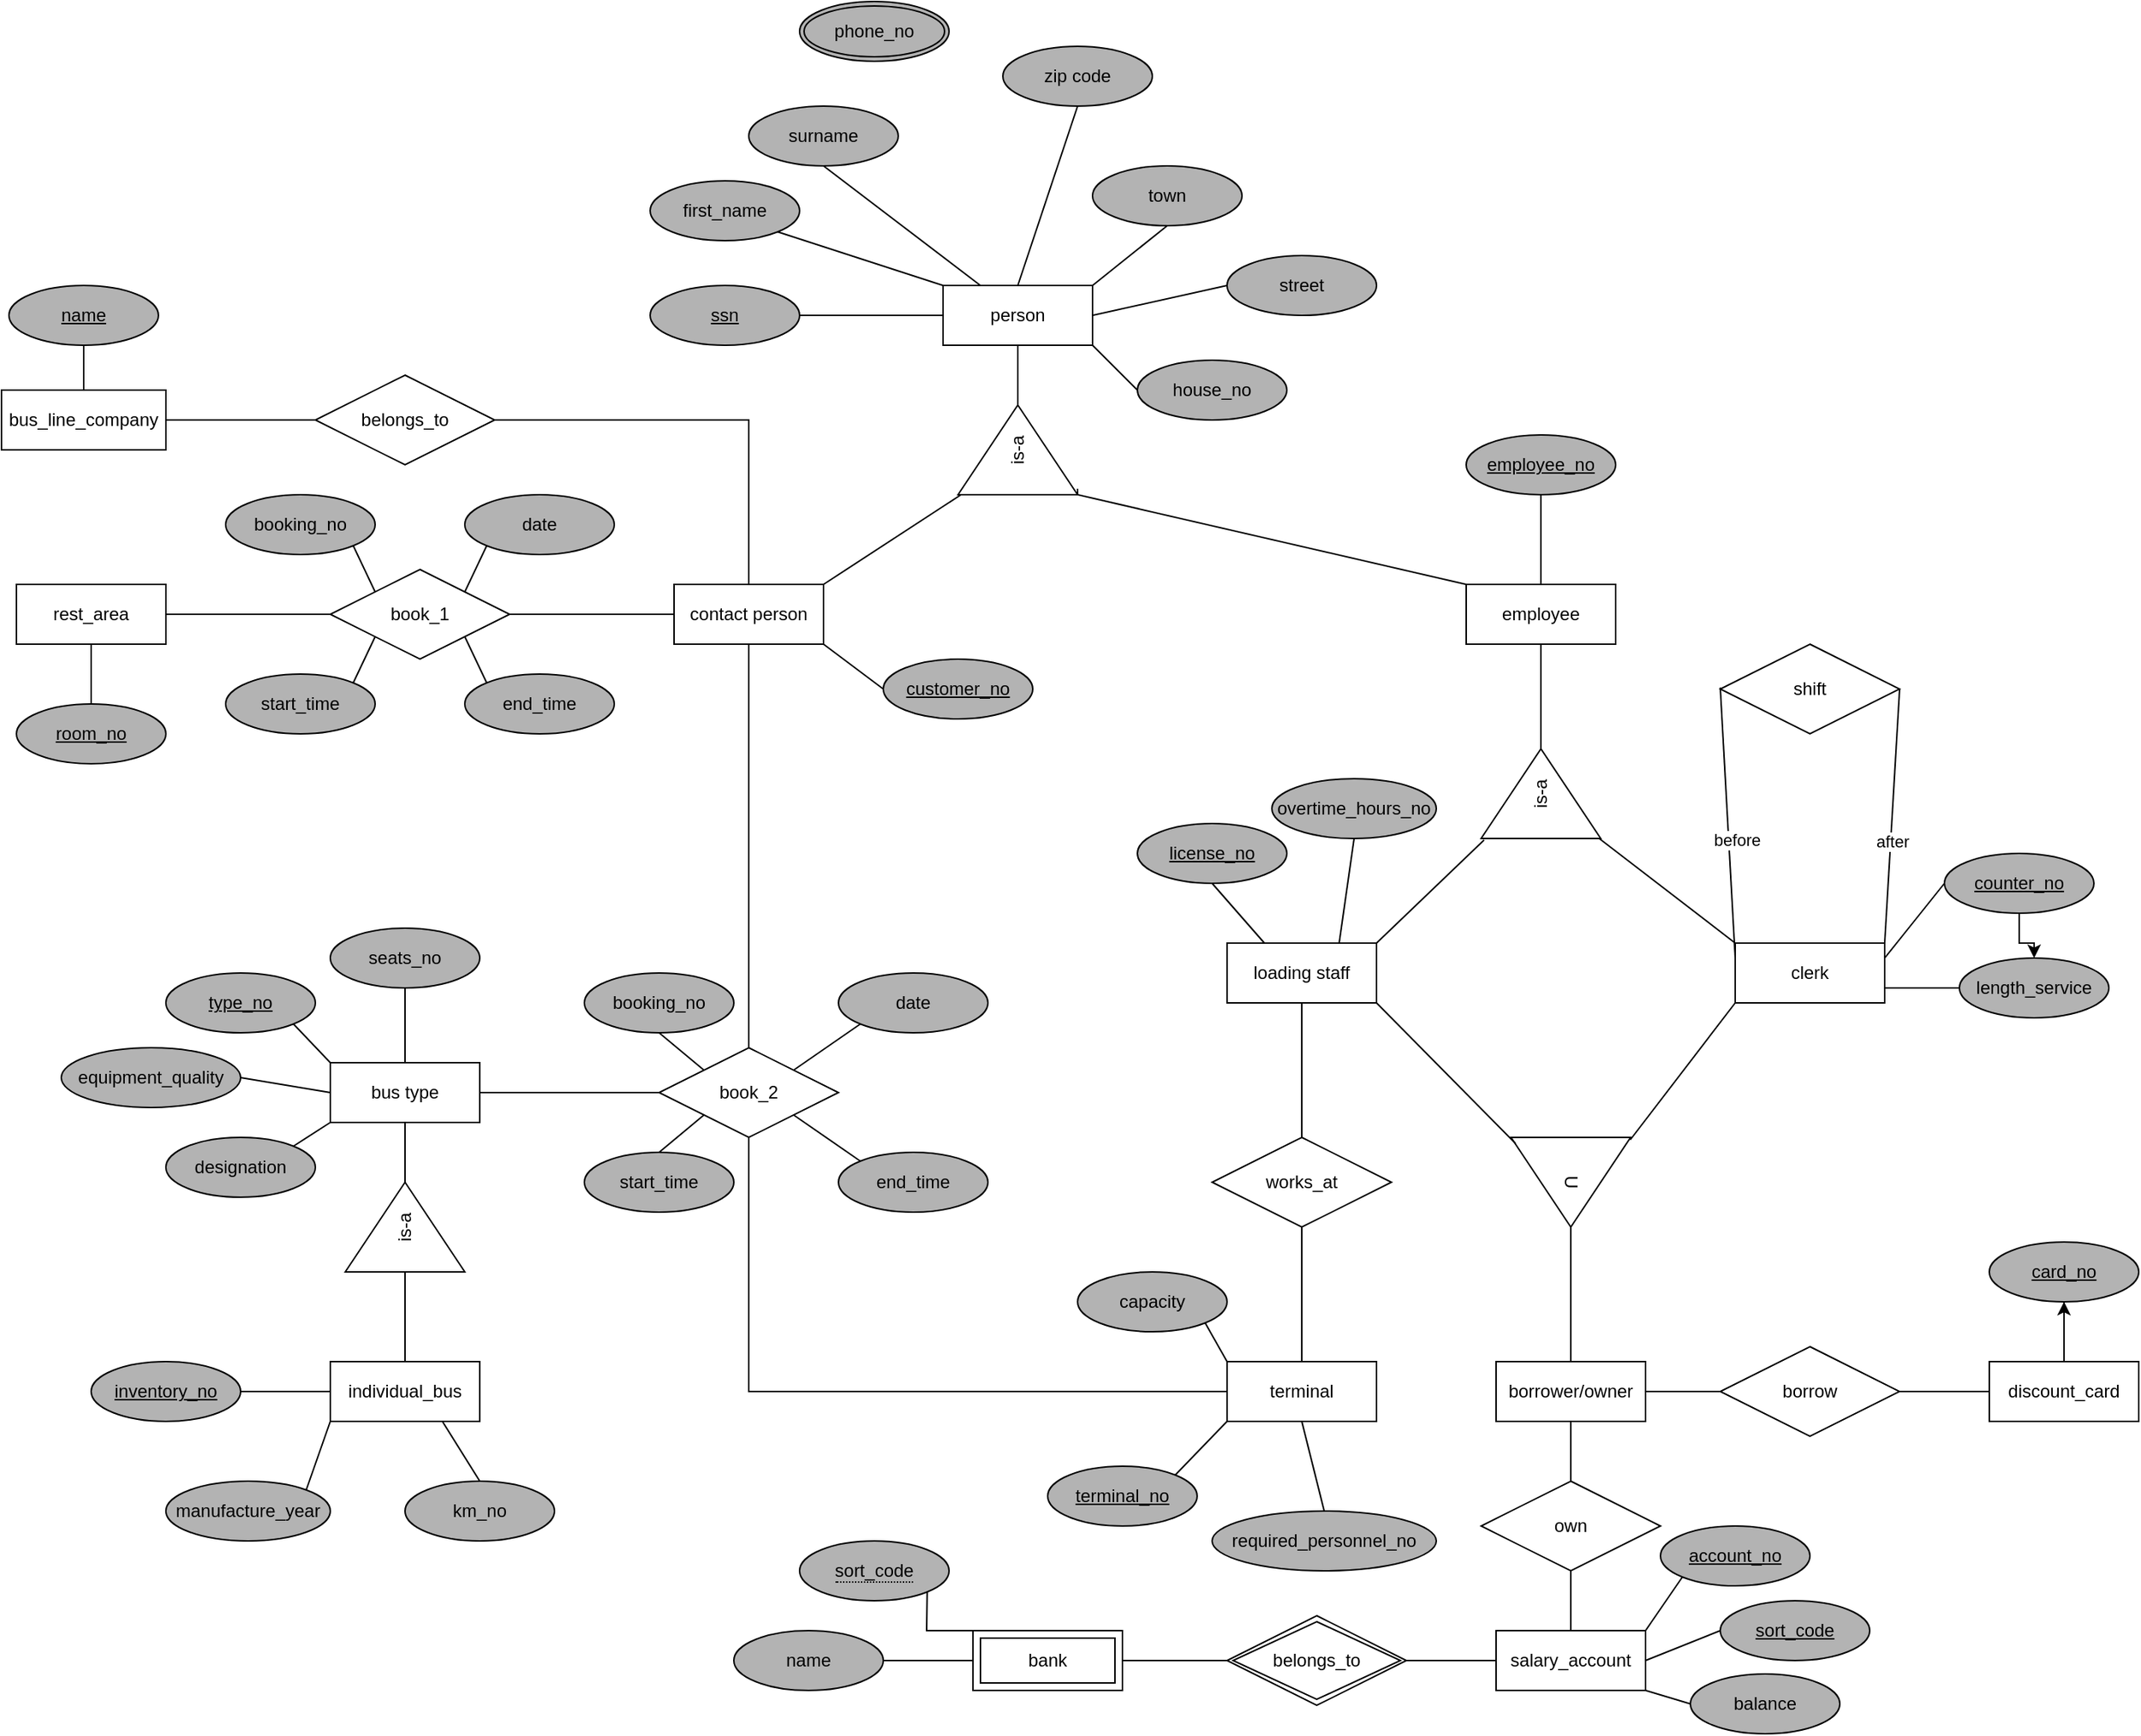 <mxfile version="24.4.0" type="github">
  <diagram name="Seite-1" id="DuqfsaLASHTj-wQLDR7s">
    <mxGraphModel dx="3051" dy="962" grid="1" gridSize="10" guides="1" tooltips="1" connect="1" arrows="1" fold="1" page="1" pageScale="1" pageWidth="827" pageHeight="1169" math="0" shadow="0">
      <root>
        <mxCell id="0" />
        <mxCell id="1" parent="0" />
        <mxCell id="gU8CNBY858hOK24yMQA3-16" value="ssn" style="ellipse;whiteSpace=wrap;html=1;align=center;fontStyle=4;fillColor=#B3B3B3;" parent="1" vertex="1">
          <mxGeometry x="164" y="200" width="100" height="40" as="geometry" />
        </mxCell>
        <mxCell id="gU8CNBY858hOK24yMQA3-18" value="" style="endArrow=none;html=1;rounded=0;exitX=1;exitY=0.5;exitDx=0;exitDy=0;entryX=0;entryY=0.5;entryDx=0;entryDy=0;" parent="1" source="gU8CNBY858hOK24yMQA3-16" target="sdWR_QSDVlsFz1RFsiX2-4" edge="1">
          <mxGeometry relative="1" as="geometry">
            <mxPoint x="254" y="180" as="sourcePoint" />
            <mxPoint x="360" y="207.179" as="targetPoint" />
          </mxGeometry>
        </mxCell>
        <mxCell id="gU8CNBY858hOK24yMQA3-19" value="first_name" style="ellipse;whiteSpace=wrap;html=1;align=center;fillColor=#B3B3B3;" parent="1" vertex="1">
          <mxGeometry x="164" y="130" width="100" height="40" as="geometry" />
        </mxCell>
        <mxCell id="gU8CNBY858hOK24yMQA3-21" value="surname" style="ellipse;whiteSpace=wrap;html=1;align=center;fillColor=#B3B3B3;" parent="1" vertex="1">
          <mxGeometry x="230" y="80" width="100" height="40" as="geometry" />
        </mxCell>
        <mxCell id="gU8CNBY858hOK24yMQA3-24" value="" style="endArrow=none;html=1;rounded=0;exitX=1;exitY=1;exitDx=0;exitDy=0;entryX=0;entryY=0;entryDx=0;entryDy=0;" parent="1" source="gU8CNBY858hOK24yMQA3-19" target="sdWR_QSDVlsFz1RFsiX2-4" edge="1">
          <mxGeometry relative="1" as="geometry">
            <mxPoint x="360" y="155" as="sourcePoint" />
            <mxPoint x="400" y="-190" as="targetPoint" />
            <Array as="points" />
          </mxGeometry>
        </mxCell>
        <mxCell id="gU8CNBY858hOK24yMQA3-25" value="" style="endArrow=none;html=1;rounded=0;entryX=0.5;entryY=1;entryDx=0;entryDy=0;exitX=0.25;exitY=0;exitDx=0;exitDy=0;" parent="1" source="sdWR_QSDVlsFz1RFsiX2-4" target="gU8CNBY858hOK24yMQA3-21" edge="1">
          <mxGeometry relative="1" as="geometry">
            <mxPoint x="440" y="110" as="sourcePoint" />
            <mxPoint x="600" y="110" as="targetPoint" />
          </mxGeometry>
        </mxCell>
        <mxCell id="gU8CNBY858hOK24yMQA3-27" value="zip code" style="ellipse;whiteSpace=wrap;html=1;align=center;fillColor=#B3B3B3;" parent="1" vertex="1">
          <mxGeometry x="400" y="40" width="100" height="40" as="geometry" />
        </mxCell>
        <mxCell id="gU8CNBY858hOK24yMQA3-29" value="" style="endArrow=none;html=1;rounded=0;exitX=0.5;exitY=1;exitDx=0;exitDy=0;entryX=0.5;entryY=0;entryDx=0;entryDy=0;" parent="1" source="gU8CNBY858hOK24yMQA3-27" target="sdWR_QSDVlsFz1RFsiX2-4" edge="1">
          <mxGeometry relative="1" as="geometry">
            <mxPoint x="490" y="140" as="sourcePoint" />
            <mxPoint x="650" y="140" as="targetPoint" />
          </mxGeometry>
        </mxCell>
        <mxCell id="gU8CNBY858hOK24yMQA3-32" value="town" style="ellipse;whiteSpace=wrap;html=1;align=center;fillColor=#B3B3B3;" parent="1" vertex="1">
          <mxGeometry x="460" y="120" width="100" height="40" as="geometry" />
        </mxCell>
        <mxCell id="gU8CNBY858hOK24yMQA3-33" value="house_no" style="ellipse;whiteSpace=wrap;html=1;align=center;fillColor=#B3B3B3;" parent="1" vertex="1">
          <mxGeometry x="490" y="250" width="100" height="40" as="geometry" />
        </mxCell>
        <mxCell id="gU8CNBY858hOK24yMQA3-34" value="" style="endArrow=none;html=1;rounded=0;exitX=1;exitY=0;exitDx=0;exitDy=0;entryX=0.5;entryY=1;entryDx=0;entryDy=0;" parent="1" source="sdWR_QSDVlsFz1RFsiX2-4" target="gU8CNBY858hOK24yMQA3-32" edge="1">
          <mxGeometry relative="1" as="geometry">
            <mxPoint x="540" y="130" as="sourcePoint" />
            <mxPoint x="770" y="160" as="targetPoint" />
          </mxGeometry>
        </mxCell>
        <mxCell id="gU8CNBY858hOK24yMQA3-35" value="" style="endArrow=none;html=1;rounded=0;entryX=0;entryY=0.5;entryDx=0;entryDy=0;exitX=1;exitY=0.5;exitDx=0;exitDy=0;" parent="1" source="sdWR_QSDVlsFz1RFsiX2-4" target="gU8CNBY858hOK24yMQA3-31" edge="1">
          <mxGeometry relative="1" as="geometry">
            <mxPoint x="575.117" y="135.763" as="sourcePoint" />
            <mxPoint x="780" y="169.62" as="targetPoint" />
          </mxGeometry>
        </mxCell>
        <mxCell id="sdWR_QSDVlsFz1RFsiX2-2" value="contact person" style="whiteSpace=wrap;html=1;align=center;" parent="1" vertex="1">
          <mxGeometry x="180" y="400" width="100" height="40" as="geometry" />
        </mxCell>
        <mxCell id="sdWR_QSDVlsFz1RFsiX2-3" value="employee" style="whiteSpace=wrap;html=1;align=center;" parent="1" vertex="1">
          <mxGeometry x="710" y="400" width="100" height="40" as="geometry" />
        </mxCell>
        <mxCell id="sdWR_QSDVlsFz1RFsiX2-4" value="person" style="whiteSpace=wrap;html=1;align=center;" parent="1" vertex="1">
          <mxGeometry x="360" y="200" width="100" height="40" as="geometry" />
        </mxCell>
        <mxCell id="sdWR_QSDVlsFz1RFsiX2-6" value="" style="endArrow=none;html=1;rounded=0;exitX=1;exitY=1;exitDx=0;exitDy=0;entryX=0;entryY=0.5;entryDx=0;entryDy=0;" parent="1" source="sdWR_QSDVlsFz1RFsiX2-4" target="gU8CNBY858hOK24yMQA3-33" edge="1">
          <mxGeometry relative="1" as="geometry">
            <mxPoint x="575.117" y="164.237" as="sourcePoint" />
            <mxPoint x="700" y="170" as="targetPoint" />
          </mxGeometry>
        </mxCell>
        <mxCell id="sdWR_QSDVlsFz1RFsiX2-8" value="bus type" style="whiteSpace=wrap;html=1;align=center;" parent="1" vertex="1">
          <mxGeometry x="-50" y="720" width="100" height="40" as="geometry" />
        </mxCell>
        <mxCell id="sdWR_QSDVlsFz1RFsiX2-9" value="individual_bus" style="whiteSpace=wrap;html=1;align=center;" parent="1" vertex="1">
          <mxGeometry x="-50" y="920" width="100" height="40" as="geometry" />
        </mxCell>
        <mxCell id="sdWR_QSDVlsFz1RFsiX2-10" value="is-a" style="triangle;whiteSpace=wrap;html=1;rotation=-90;" parent="1" vertex="1">
          <mxGeometry x="380" y="270" width="60" height="80" as="geometry" />
        </mxCell>
        <mxCell id="icHU23uiUIdl_vGIQ_Qo-1" value="phone_no" style="ellipse;shape=doubleEllipse;margin=3;whiteSpace=wrap;html=1;align=center;fillColor=#B3B3B3;" parent="1" vertex="1">
          <mxGeometry x="264" y="10" width="100" height="40" as="geometry" />
        </mxCell>
        <mxCell id="icHU23uiUIdl_vGIQ_Qo-3" value="is-a" style="triangle;whiteSpace=wrap;html=1;rotation=-90;" parent="1" vertex="1">
          <mxGeometry x="730" y="500" width="60" height="80" as="geometry" />
        </mxCell>
        <mxCell id="icHU23uiUIdl_vGIQ_Qo-4" value="loading staff" style="whiteSpace=wrap;html=1;align=center;" parent="1" vertex="1">
          <mxGeometry x="550" y="640" width="100" height="40" as="geometry" />
        </mxCell>
        <mxCell id="icHU23uiUIdl_vGIQ_Qo-5" value="clerk" style="whiteSpace=wrap;html=1;align=center;" parent="1" vertex="1">
          <mxGeometry x="890" y="640" width="100" height="40" as="geometry" />
        </mxCell>
        <mxCell id="icHU23uiUIdl_vGIQ_Qo-6" value="shift" style="shape=rhombus;perimeter=rhombusPerimeter;whiteSpace=wrap;html=1;align=center;" parent="1" vertex="1">
          <mxGeometry x="880" y="440" width="120" height="60" as="geometry" />
        </mxCell>
        <mxCell id="icHU23uiUIdl_vGIQ_Qo-10" value="" style="endArrow=none;html=1;rounded=0;exitX=1;exitY=0;exitDx=0;exitDy=0;entryX=1;entryY=0.5;entryDx=0;entryDy=0;" parent="1" source="icHU23uiUIdl_vGIQ_Qo-5" target="icHU23uiUIdl_vGIQ_Qo-6" edge="1">
          <mxGeometry relative="1" as="geometry">
            <mxPoint x="990" y="350" as="sourcePoint" />
            <mxPoint x="1001" y="462" as="targetPoint" />
          </mxGeometry>
        </mxCell>
        <mxCell id="icHU23uiUIdl_vGIQ_Qo-15" value="after" style="edgeLabel;html=1;align=center;verticalAlign=middle;resizable=0;points=[];" parent="icHU23uiUIdl_vGIQ_Qo-10" vertex="1" connectable="0">
          <mxGeometry x="-0.201" y="-1" relative="1" as="geometry">
            <mxPoint as="offset" />
          </mxGeometry>
        </mxCell>
        <mxCell id="icHU23uiUIdl_vGIQ_Qo-13" value="" style="endArrow=none;html=1;rounded=0;entryX=0;entryY=0.25;entryDx=0;entryDy=0;" parent="1" target="icHU23uiUIdl_vGIQ_Qo-5" edge="1">
          <mxGeometry relative="1" as="geometry">
            <mxPoint x="880" y="469" as="sourcePoint" />
            <mxPoint x="890" y="350" as="targetPoint" />
          </mxGeometry>
        </mxCell>
        <mxCell id="icHU23uiUIdl_vGIQ_Qo-14" value="before" style="edgeLabel;html=1;align=center;verticalAlign=middle;resizable=0;points=[];" parent="icHU23uiUIdl_vGIQ_Qo-13" vertex="1" connectable="0">
          <mxGeometry x="0.3" y="4" relative="1" as="geometry">
            <mxPoint y="-16" as="offset" />
          </mxGeometry>
        </mxCell>
        <mxCell id="icHU23uiUIdl_vGIQ_Qo-17" value="length_service" style="ellipse;whiteSpace=wrap;html=1;align=center;fillColor=#B3B3B3;" parent="1" vertex="1">
          <mxGeometry x="1040" y="650" width="100" height="40" as="geometry" />
        </mxCell>
        <mxCell id="icHU23uiUIdl_vGIQ_Qo-19" value="" style="endArrow=none;html=1;rounded=0;entryX=1;entryY=0.25;entryDx=0;entryDy=0;exitX=0;exitY=0.5;exitDx=0;exitDy=0;" parent="1" source="hpRR5bPJxNXuTE6RnJSJ-1" target="icHU23uiUIdl_vGIQ_Qo-5" edge="1">
          <mxGeometry relative="1" as="geometry">
            <mxPoint x="900.0" y="580" as="sourcePoint" />
            <mxPoint x="1050" y="580" as="targetPoint" />
          </mxGeometry>
        </mxCell>
        <mxCell id="icHU23uiUIdl_vGIQ_Qo-20" value="" style="endArrow=none;html=1;rounded=0;exitX=1;exitY=0.75;exitDx=0;exitDy=0;entryX=0;entryY=0.5;entryDx=0;entryDy=0;" parent="1" source="icHU23uiUIdl_vGIQ_Qo-5" target="icHU23uiUIdl_vGIQ_Qo-17" edge="1">
          <mxGeometry relative="1" as="geometry">
            <mxPoint x="890" y="580" as="sourcePoint" />
            <mxPoint x="1050" y="580" as="targetPoint" />
          </mxGeometry>
        </mxCell>
        <mxCell id="icHU23uiUIdl_vGIQ_Qo-21" value="" style="endArrow=none;html=1;rounded=0;entryX=0;entryY=0;entryDx=0;entryDy=0;" parent="1" source="icHU23uiUIdl_vGIQ_Qo-3" target="icHU23uiUIdl_vGIQ_Qo-5" edge="1">
          <mxGeometry relative="1" as="geometry">
            <mxPoint x="710" y="625" as="sourcePoint" />
            <mxPoint x="870" y="625" as="targetPoint" />
          </mxGeometry>
        </mxCell>
        <mxCell id="icHU23uiUIdl_vGIQ_Qo-22" value="" style="endArrow=none;html=1;rounded=0;exitX=1;exitY=0;exitDx=0;exitDy=0;entryX=-0.017;entryY=0.025;entryDx=0;entryDy=0;entryPerimeter=0;" parent="1" source="icHU23uiUIdl_vGIQ_Qo-4" target="icHU23uiUIdl_vGIQ_Qo-3" edge="1">
          <mxGeometry relative="1" as="geometry">
            <mxPoint x="650" y="625" as="sourcePoint" />
            <mxPoint x="740" y="600" as="targetPoint" />
          </mxGeometry>
        </mxCell>
        <mxCell id="icHU23uiUIdl_vGIQ_Qo-23" value="" style="endArrow=none;html=1;rounded=0;exitX=0.5;exitY=1;exitDx=0;exitDy=0;entryX=1;entryY=0.5;entryDx=0;entryDy=0;" parent="1" source="sdWR_QSDVlsFz1RFsiX2-3" target="icHU23uiUIdl_vGIQ_Qo-3" edge="1">
          <mxGeometry relative="1" as="geometry">
            <mxPoint x="750" y="480" as="sourcePoint" />
            <mxPoint x="910" y="480" as="targetPoint" />
          </mxGeometry>
        </mxCell>
        <mxCell id="icHU23uiUIdl_vGIQ_Qo-24" value="" style="endArrow=none;html=1;rounded=0;entryX=1;entryY=0;entryDx=0;entryDy=0;exitX=0;exitY=0.025;exitDx=0;exitDy=0;exitPerimeter=0;" parent="1" source="sdWR_QSDVlsFz1RFsiX2-10" target="sdWR_QSDVlsFz1RFsiX2-2" edge="1">
          <mxGeometry relative="1" as="geometry">
            <mxPoint x="450" y="340" as="sourcePoint" />
            <mxPoint x="620" y="340" as="targetPoint" />
          </mxGeometry>
        </mxCell>
        <mxCell id="icHU23uiUIdl_vGIQ_Qo-25" value="" style="endArrow=none;html=1;rounded=0;exitX=0;exitY=0;exitDx=0;exitDy=0;entryX=0.067;entryY=1;entryDx=0;entryDy=0;entryPerimeter=0;" parent="1" source="sdWR_QSDVlsFz1RFsiX2-3" target="sdWR_QSDVlsFz1RFsiX2-10" edge="1">
          <mxGeometry relative="1" as="geometry">
            <mxPoint x="370" y="350" as="sourcePoint" />
            <mxPoint x="530" y="350" as="targetPoint" />
            <Array as="points">
              <mxPoint x="450" y="340" />
            </Array>
          </mxGeometry>
        </mxCell>
        <mxCell id="icHU23uiUIdl_vGIQ_Qo-26" value="" style="endArrow=none;html=1;rounded=0;exitX=0.5;exitY=1;exitDx=0;exitDy=0;entryX=1;entryY=0.5;entryDx=0;entryDy=0;" parent="1" source="sdWR_QSDVlsFz1RFsiX2-4" target="sdWR_QSDVlsFz1RFsiX2-10" edge="1">
          <mxGeometry relative="1" as="geometry">
            <mxPoint x="370" y="270" as="sourcePoint" />
            <mxPoint x="530" y="270" as="targetPoint" />
          </mxGeometry>
        </mxCell>
        <mxCell id="plvvck1nAo7BZPTG8aY5-85" value="" style="edgeStyle=orthogonalEdgeStyle;rounded=0;orthogonalLoop=1;jettySize=auto;html=1;" edge="1" parent="1" source="hpRR5bPJxNXuTE6RnJSJ-1" target="icHU23uiUIdl_vGIQ_Qo-17">
          <mxGeometry relative="1" as="geometry" />
        </mxCell>
        <mxCell id="hpRR5bPJxNXuTE6RnJSJ-1" value="counter_no" style="ellipse;whiteSpace=wrap;html=1;align=center;fontStyle=4;fillColor=#B3B3B3;" parent="1" vertex="1">
          <mxGeometry x="1030" y="580" width="100" height="40" as="geometry" />
        </mxCell>
        <mxCell id="hpRR5bPJxNXuTE6RnJSJ-3" value="license_no" style="ellipse;whiteSpace=wrap;html=1;align=center;fontStyle=4;fillColor=#B3B3B3;" parent="1" vertex="1">
          <mxGeometry x="490" y="560" width="100" height="40" as="geometry" />
        </mxCell>
        <mxCell id="hpRR5bPJxNXuTE6RnJSJ-5" value="" style="endArrow=none;html=1;rounded=0;exitX=0.5;exitY=1;exitDx=0;exitDy=0;entryX=0.25;entryY=0;entryDx=0;entryDy=0;" parent="1" source="hpRR5bPJxNXuTE6RnJSJ-3" target="icHU23uiUIdl_vGIQ_Qo-4" edge="1">
          <mxGeometry relative="1" as="geometry">
            <mxPoint x="520" y="780" as="sourcePoint" />
            <mxPoint x="680" y="780" as="targetPoint" />
          </mxGeometry>
        </mxCell>
        <mxCell id="hpRR5bPJxNXuTE6RnJSJ-7" value="overtime_hours_no" style="ellipse;whiteSpace=wrap;html=1;align=center;fillColor=#B3B3B3;" parent="1" vertex="1">
          <mxGeometry x="580" y="530" width="110" height="40" as="geometry" />
        </mxCell>
        <mxCell id="hpRR5bPJxNXuTE6RnJSJ-8" value="" style="endArrow=none;html=1;rounded=0;exitX=0.5;exitY=1;exitDx=0;exitDy=0;entryX=0.75;entryY=0;entryDx=0;entryDy=0;" parent="1" source="hpRR5bPJxNXuTE6RnJSJ-7" target="icHU23uiUIdl_vGIQ_Qo-4" edge="1">
          <mxGeometry relative="1" as="geometry">
            <mxPoint x="930" y="710" as="sourcePoint" />
            <mxPoint x="1090" y="710" as="targetPoint" />
          </mxGeometry>
        </mxCell>
        <mxCell id="hpRR5bPJxNXuTE6RnJSJ-9" value="works_at" style="shape=rhombus;perimeter=rhombusPerimeter;whiteSpace=wrap;html=1;align=center;" parent="1" vertex="1">
          <mxGeometry x="540" y="770" width="120" height="60" as="geometry" />
        </mxCell>
        <mxCell id="hpRR5bPJxNXuTE6RnJSJ-10" value="terminal" style="whiteSpace=wrap;html=1;align=center;" parent="1" vertex="1">
          <mxGeometry x="550" y="920" width="100" height="40" as="geometry" />
        </mxCell>
        <mxCell id="hpRR5bPJxNXuTE6RnJSJ-11" value="" style="endArrow=none;html=1;rounded=0;exitX=0.5;exitY=1;exitDx=0;exitDy=0;entryX=0.5;entryY=0;entryDx=0;entryDy=0;" parent="1" source="icHU23uiUIdl_vGIQ_Qo-4" target="hpRR5bPJxNXuTE6RnJSJ-9" edge="1">
          <mxGeometry relative="1" as="geometry">
            <mxPoint x="810" y="870" as="sourcePoint" />
            <mxPoint x="970" y="870" as="targetPoint" />
          </mxGeometry>
        </mxCell>
        <mxCell id="hpRR5bPJxNXuTE6RnJSJ-12" value="" style="endArrow=none;html=1;rounded=0;exitX=0.5;exitY=1;exitDx=0;exitDy=0;entryX=0.5;entryY=0;entryDx=0;entryDy=0;" parent="1" source="hpRR5bPJxNXuTE6RnJSJ-9" target="hpRR5bPJxNXuTE6RnJSJ-10" edge="1">
          <mxGeometry relative="1" as="geometry">
            <mxPoint x="810" y="870" as="sourcePoint" />
            <mxPoint x="970" y="870" as="targetPoint" />
          </mxGeometry>
        </mxCell>
        <mxCell id="hpRR5bPJxNXuTE6RnJSJ-13" value="terminal_no" style="ellipse;whiteSpace=wrap;html=1;align=center;fontStyle=4;fillColor=#B3B3B3;" parent="1" vertex="1">
          <mxGeometry x="430" y="990" width="100" height="40" as="geometry" />
        </mxCell>
        <mxCell id="hpRR5bPJxNXuTE6RnJSJ-14" value="" style="endArrow=none;html=1;rounded=0;exitX=1;exitY=0;exitDx=0;exitDy=0;entryX=0;entryY=1;entryDx=0;entryDy=0;" parent="1" source="hpRR5bPJxNXuTE6RnJSJ-13" target="hpRR5bPJxNXuTE6RnJSJ-10" edge="1">
          <mxGeometry relative="1" as="geometry">
            <mxPoint x="840" y="840" as="sourcePoint" />
            <mxPoint x="550" y="960" as="targetPoint" />
          </mxGeometry>
        </mxCell>
        <mxCell id="hpRR5bPJxNXuTE6RnJSJ-16" value="required_personnel_no" style="ellipse;whiteSpace=wrap;html=1;align=center;fillColor=#B3B3B3;" parent="1" vertex="1">
          <mxGeometry x="540" y="1020" width="150" height="40" as="geometry" />
        </mxCell>
        <mxCell id="hpRR5bPJxNXuTE6RnJSJ-17" value="" style="endArrow=none;html=1;rounded=0;exitX=0.5;exitY=0;exitDx=0;exitDy=0;entryX=0.5;entryY=1;entryDx=0;entryDy=0;" parent="1" source="hpRR5bPJxNXuTE6RnJSJ-16" target="hpRR5bPJxNXuTE6RnJSJ-10" edge="1">
          <mxGeometry relative="1" as="geometry">
            <mxPoint x="840" y="840" as="sourcePoint" />
            <mxPoint x="1000" y="840" as="targetPoint" />
          </mxGeometry>
        </mxCell>
        <mxCell id="hpRR5bPJxNXuTE6RnJSJ-18" value="capacity" style="ellipse;whiteSpace=wrap;html=1;align=center;fillColor=#B3B3B3;" parent="1" vertex="1">
          <mxGeometry x="450" y="860" width="100" height="40" as="geometry" />
        </mxCell>
        <mxCell id="hpRR5bPJxNXuTE6RnJSJ-19" value="" style="endArrow=none;html=1;rounded=0;exitX=0;exitY=0;exitDx=0;exitDy=0;entryX=1;entryY=1;entryDx=0;entryDy=0;" parent="1" source="hpRR5bPJxNXuTE6RnJSJ-10" target="hpRR5bPJxNXuTE6RnJSJ-18" edge="1">
          <mxGeometry relative="1" as="geometry">
            <mxPoint x="840" y="840" as="sourcePoint" />
            <mxPoint x="1000" y="840" as="targetPoint" />
          </mxGeometry>
        </mxCell>
        <mxCell id="a1grNSJzFvguYPmVWDun-4" value="book_2" style="shape=rhombus;perimeter=rhombusPerimeter;whiteSpace=wrap;html=1;align=center;" parent="1" vertex="1">
          <mxGeometry x="170" y="710" width="120" height="60" as="geometry" />
        </mxCell>
        <mxCell id="a1grNSJzFvguYPmVWDun-7" value="" style="endArrow=none;html=1;rounded=0;entryX=0;entryY=0.5;entryDx=0;entryDy=0;exitX=0.5;exitY=1;exitDx=0;exitDy=0;" parent="1" source="a1grNSJzFvguYPmVWDun-4" target="hpRR5bPJxNXuTE6RnJSJ-10" edge="1">
          <mxGeometry relative="1" as="geometry">
            <mxPoint x="474" y="899.23" as="sourcePoint" />
            <mxPoint x="634" y="899.23" as="targetPoint" />
            <Array as="points">
              <mxPoint x="230" y="940" />
            </Array>
          </mxGeometry>
        </mxCell>
        <mxCell id="a1grNSJzFvguYPmVWDun-9" value="" style="endArrow=none;html=1;rounded=0;exitX=1;exitY=0.5;exitDx=0;exitDy=0;entryX=0;entryY=0.5;entryDx=0;entryDy=0;" parent="1" source="sdWR_QSDVlsFz1RFsiX2-8" target="a1grNSJzFvguYPmVWDun-4" edge="1">
          <mxGeometry relative="1" as="geometry">
            <mxPoint x="290" y="670" as="sourcePoint" />
            <mxPoint x="450" y="670" as="targetPoint" />
          </mxGeometry>
        </mxCell>
        <mxCell id="a1grNSJzFvguYPmVWDun-10" value="is-a" style="triangle;whiteSpace=wrap;html=1;rotation=-90;" parent="1" vertex="1">
          <mxGeometry x="-30" y="790" width="60" height="80" as="geometry" />
        </mxCell>
        <mxCell id="a1grNSJzFvguYPmVWDun-12" value="" style="endArrow=none;html=1;rounded=0;exitX=0.5;exitY=1;exitDx=0;exitDy=0;entryX=1;entryY=0.5;entryDx=0;entryDy=0;" parent="1" source="sdWR_QSDVlsFz1RFsiX2-8" target="a1grNSJzFvguYPmVWDun-10" edge="1">
          <mxGeometry relative="1" as="geometry">
            <mxPoint x="270" y="790" as="sourcePoint" />
            <mxPoint x="430" y="790" as="targetPoint" />
          </mxGeometry>
        </mxCell>
        <mxCell id="a1grNSJzFvguYPmVWDun-13" value="" style="endArrow=none;html=1;rounded=0;exitX=0;exitY=0.5;exitDx=0;exitDy=0;entryX=0.5;entryY=0;entryDx=0;entryDy=0;" parent="1" source="a1grNSJzFvguYPmVWDun-10" target="sdWR_QSDVlsFz1RFsiX2-9" edge="1">
          <mxGeometry relative="1" as="geometry">
            <mxPoint x="270" y="790" as="sourcePoint" />
            <mxPoint x="430" y="790" as="targetPoint" />
          </mxGeometry>
        </mxCell>
        <mxCell id="a1grNSJzFvguYPmVWDun-14" value="" style="endArrow=none;html=1;rounded=0;exitX=0.5;exitY=1;exitDx=0;exitDy=0;entryX=0.5;entryY=0;entryDx=0;entryDy=0;" parent="1" source="sdWR_QSDVlsFz1RFsiX2-2" target="a1grNSJzFvguYPmVWDun-4" edge="1">
          <mxGeometry relative="1" as="geometry">
            <mxPoint x="800" y="760" as="sourcePoint" />
            <mxPoint x="960" y="760" as="targetPoint" />
          </mxGeometry>
        </mxCell>
        <mxCell id="plvvck1nAo7BZPTG8aY5-1" value="book_1" style="shape=rhombus;perimeter=rhombusPerimeter;whiteSpace=wrap;html=1;align=center;" vertex="1" parent="1">
          <mxGeometry x="-50" y="390" width="120" height="60" as="geometry" />
        </mxCell>
        <mxCell id="plvvck1nAo7BZPTG8aY5-2" value="" style="endArrow=none;html=1;rounded=0;exitX=1;exitY=0.5;exitDx=0;exitDy=0;entryX=0;entryY=0.5;entryDx=0;entryDy=0;" edge="1" parent="1" source="plvvck1nAo7BZPTG8aY5-1" target="sdWR_QSDVlsFz1RFsiX2-2">
          <mxGeometry relative="1" as="geometry">
            <mxPoint x="250" y="320" as="sourcePoint" />
            <mxPoint x="410" y="320" as="targetPoint" />
          </mxGeometry>
        </mxCell>
        <mxCell id="plvvck1nAo7BZPTG8aY5-3" value="rest_area" style="whiteSpace=wrap;html=1;align=center;" vertex="1" parent="1">
          <mxGeometry x="-260" y="400" width="100" height="40" as="geometry" />
        </mxCell>
        <mxCell id="plvvck1nAo7BZPTG8aY5-6" value="" style="endArrow=none;html=1;rounded=0;exitX=1;exitY=0.5;exitDx=0;exitDy=0;entryX=0;entryY=0.5;entryDx=0;entryDy=0;" edge="1" parent="1" source="plvvck1nAo7BZPTG8aY5-3" target="plvvck1nAo7BZPTG8aY5-1">
          <mxGeometry relative="1" as="geometry">
            <mxPoint x="250" y="320" as="sourcePoint" />
            <mxPoint x="164" y="220" as="targetPoint" />
          </mxGeometry>
        </mxCell>
        <mxCell id="plvvck1nAo7BZPTG8aY5-7" value="belongs_to" style="shape=rhombus;perimeter=rhombusPerimeter;whiteSpace=wrap;html=1;align=center;" vertex="1" parent="1">
          <mxGeometry x="-60" y="260" width="120" height="60" as="geometry" />
        </mxCell>
        <mxCell id="plvvck1nAo7BZPTG8aY5-8" value="bus_line_company" style="whiteSpace=wrap;html=1;align=center;" vertex="1" parent="1">
          <mxGeometry x="-270" y="270" width="110" height="40" as="geometry" />
        </mxCell>
        <mxCell id="plvvck1nAo7BZPTG8aY5-9" value="" style="endArrow=none;html=1;rounded=0;exitX=1;exitY=0.5;exitDx=0;exitDy=0;entryX=0;entryY=0.5;entryDx=0;entryDy=0;" edge="1" parent="1" source="plvvck1nAo7BZPTG8aY5-8" target="plvvck1nAo7BZPTG8aY5-7">
          <mxGeometry relative="1" as="geometry">
            <mxPoint x="250" y="220" as="sourcePoint" />
            <mxPoint x="410" y="220" as="targetPoint" />
          </mxGeometry>
        </mxCell>
        <mxCell id="plvvck1nAo7BZPTG8aY5-10" value="" style="endArrow=none;html=1;rounded=0;exitX=1;exitY=0.5;exitDx=0;exitDy=0;entryX=0.5;entryY=0;entryDx=0;entryDy=0;" edge="1" parent="1" source="plvvck1nAo7BZPTG8aY5-7" target="sdWR_QSDVlsFz1RFsiX2-2">
          <mxGeometry relative="1" as="geometry">
            <mxPoint x="250" y="220" as="sourcePoint" />
            <mxPoint x="410" y="220" as="targetPoint" />
            <Array as="points">
              <mxPoint x="230" y="290" />
            </Array>
          </mxGeometry>
        </mxCell>
        <mxCell id="plvvck1nAo7BZPTG8aY5-12" value="name" style="ellipse;whiteSpace=wrap;html=1;align=center;fontStyle=4;fillColor=#B3B3B3;" vertex="1" parent="1">
          <mxGeometry x="-265" y="200" width="100" height="40" as="geometry" />
        </mxCell>
        <mxCell id="plvvck1nAo7BZPTG8aY5-13" value="" style="endArrow=none;html=1;rounded=0;exitX=0.5;exitY=1;exitDx=0;exitDy=0;entryX=0.5;entryY=0;entryDx=0;entryDy=0;" edge="1" parent="1" source="plvvck1nAo7BZPTG8aY5-12" target="plvvck1nAo7BZPTG8aY5-8">
          <mxGeometry relative="1" as="geometry">
            <mxPoint x="250" y="220" as="sourcePoint" />
            <mxPoint x="410" y="220" as="targetPoint" />
          </mxGeometry>
        </mxCell>
        <mxCell id="plvvck1nAo7BZPTG8aY5-14" value="" style="endArrow=none;html=1;rounded=0;exitX=0.5;exitY=1;exitDx=0;exitDy=0;" edge="1" parent="1" source="plvvck1nAo7BZPTG8aY5-3" target="plvvck1nAo7BZPTG8aY5-15">
          <mxGeometry relative="1" as="geometry">
            <mxPoint x="250" y="220" as="sourcePoint" />
            <mxPoint x="-210" y="470" as="targetPoint" />
          </mxGeometry>
        </mxCell>
        <mxCell id="plvvck1nAo7BZPTG8aY5-15" value="room_no" style="ellipse;whiteSpace=wrap;html=1;align=center;fontStyle=4;fillColor=#B3B3B3;" vertex="1" parent="1">
          <mxGeometry x="-260" y="480" width="100" height="40" as="geometry" />
        </mxCell>
        <mxCell id="plvvck1nAo7BZPTG8aY5-16" value="booking_no" style="ellipse;whiteSpace=wrap;html=1;align=center;fillColor=#B3B3B3;" vertex="1" parent="1">
          <mxGeometry x="-120" y="340" width="100" height="40" as="geometry" />
        </mxCell>
        <mxCell id="plvvck1nAo7BZPTG8aY5-17" value="date" style="ellipse;whiteSpace=wrap;html=1;align=center;fillColor=#B3B3B3;" vertex="1" parent="1">
          <mxGeometry x="40" y="340" width="100" height="40" as="geometry" />
        </mxCell>
        <mxCell id="plvvck1nAo7BZPTG8aY5-19" value="start_time" style="ellipse;whiteSpace=wrap;html=1;align=center;fillColor=#B3B3B3;" vertex="1" parent="1">
          <mxGeometry x="-120" y="460" width="100" height="40" as="geometry" />
        </mxCell>
        <mxCell id="plvvck1nAo7BZPTG8aY5-20" value="end_time" style="ellipse;whiteSpace=wrap;html=1;align=center;fillColor=#B3B3B3;" vertex="1" parent="1">
          <mxGeometry x="40" y="460" width="100" height="40" as="geometry" />
        </mxCell>
        <mxCell id="plvvck1nAo7BZPTG8aY5-21" value="" style="endArrow=none;html=1;rounded=0;exitX=1;exitY=1;exitDx=0;exitDy=0;entryX=0;entryY=0;entryDx=0;entryDy=0;" edge="1" parent="1" source="plvvck1nAo7BZPTG8aY5-16" target="plvvck1nAo7BZPTG8aY5-1">
          <mxGeometry relative="1" as="geometry">
            <mxPoint x="250" y="320" as="sourcePoint" />
            <mxPoint x="410" y="320" as="targetPoint" />
          </mxGeometry>
        </mxCell>
        <mxCell id="plvvck1nAo7BZPTG8aY5-22" value="" style="endArrow=none;html=1;rounded=0;exitX=0;exitY=1;exitDx=0;exitDy=0;entryX=1;entryY=0;entryDx=0;entryDy=0;" edge="1" parent="1" source="plvvck1nAo7BZPTG8aY5-17" target="plvvck1nAo7BZPTG8aY5-1">
          <mxGeometry relative="1" as="geometry">
            <mxPoint x="250" y="320" as="sourcePoint" />
            <mxPoint x="410" y="320" as="targetPoint" />
          </mxGeometry>
        </mxCell>
        <mxCell id="plvvck1nAo7BZPTG8aY5-23" value="" style="endArrow=none;html=1;rounded=0;exitX=1;exitY=0;exitDx=0;exitDy=0;entryX=0;entryY=1;entryDx=0;entryDy=0;" edge="1" parent="1" source="plvvck1nAo7BZPTG8aY5-19" target="plvvck1nAo7BZPTG8aY5-1">
          <mxGeometry relative="1" as="geometry">
            <mxPoint x="250" y="320" as="sourcePoint" />
            <mxPoint x="410" y="320" as="targetPoint" />
          </mxGeometry>
        </mxCell>
        <mxCell id="plvvck1nAo7BZPTG8aY5-24" value="" style="endArrow=none;html=1;rounded=0;exitX=1;exitY=1;exitDx=0;exitDy=0;entryX=0;entryY=0;entryDx=0;entryDy=0;" edge="1" parent="1" source="plvvck1nAo7BZPTG8aY5-1" target="plvvck1nAo7BZPTG8aY5-20">
          <mxGeometry relative="1" as="geometry">
            <mxPoint x="250" y="320" as="sourcePoint" />
            <mxPoint x="410" y="320" as="targetPoint" />
          </mxGeometry>
        </mxCell>
        <mxCell id="plvvck1nAo7BZPTG8aY5-25" value="customer_no" style="ellipse;whiteSpace=wrap;html=1;align=center;fontStyle=4;fillColor=#B3B3B3;" vertex="1" parent="1">
          <mxGeometry x="320" y="450" width="100" height="40" as="geometry" />
        </mxCell>
        <mxCell id="plvvck1nAo7BZPTG8aY5-26" value="" style="endArrow=none;html=1;rounded=0;exitX=1;exitY=1;exitDx=0;exitDy=0;entryX=0;entryY=0.5;entryDx=0;entryDy=0;" edge="1" parent="1" source="sdWR_QSDVlsFz1RFsiX2-2" target="plvvck1nAo7BZPTG8aY5-25">
          <mxGeometry relative="1" as="geometry">
            <mxPoint x="250" y="320" as="sourcePoint" />
            <mxPoint x="410" y="320" as="targetPoint" />
          </mxGeometry>
        </mxCell>
        <mxCell id="gU8CNBY858hOK24yMQA3-31" value="street" style="ellipse;whiteSpace=wrap;html=1;align=center;fillColor=#B3B3B3;" parent="1" vertex="1">
          <mxGeometry x="550" y="180" width="100" height="40" as="geometry" />
        </mxCell>
        <mxCell id="plvvck1nAo7BZPTG8aY5-28" value="employee_no" style="ellipse;whiteSpace=wrap;html=1;align=center;fontStyle=4;fillColor=#B3B3B3;" vertex="1" parent="1">
          <mxGeometry x="710" y="300" width="100" height="40" as="geometry" />
        </mxCell>
        <mxCell id="plvvck1nAo7BZPTG8aY5-29" value="" style="endArrow=none;html=1;rounded=0;entryX=0.5;entryY=1;entryDx=0;entryDy=0;exitX=0.5;exitY=0;exitDx=0;exitDy=0;" edge="1" parent="1" source="sdWR_QSDVlsFz1RFsiX2-3" target="plvvck1nAo7BZPTG8aY5-28">
          <mxGeometry relative="1" as="geometry">
            <mxPoint x="250" y="420" as="sourcePoint" />
            <mxPoint x="410" y="420" as="targetPoint" />
          </mxGeometry>
        </mxCell>
        <mxCell id="plvvck1nAo7BZPTG8aY5-31" value="date" style="ellipse;whiteSpace=wrap;html=1;align=center;fillColor=#B3B3B3;" vertex="1" parent="1">
          <mxGeometry x="290" y="660" width="100" height="40" as="geometry" />
        </mxCell>
        <mxCell id="plvvck1nAo7BZPTG8aY5-33" value="end_time" style="ellipse;whiteSpace=wrap;html=1;align=center;fillColor=#B3B3B3;" vertex="1" parent="1">
          <mxGeometry x="290" y="780" width="100" height="40" as="geometry" />
        </mxCell>
        <mxCell id="plvvck1nAo7BZPTG8aY5-34" value="" style="endArrow=none;html=1;rounded=0;exitX=0.5;exitY=1;exitDx=0;exitDy=0;entryX=0;entryY=0;entryDx=0;entryDy=0;" edge="1" parent="1" source="plvvck1nAo7BZPTG8aY5-30" target="a1grNSJzFvguYPmVWDun-4">
          <mxGeometry relative="1" as="geometry">
            <mxPoint x="185.117" y="694.237" as="sourcePoint" />
            <mxPoint x="410" y="750" as="targetPoint" />
          </mxGeometry>
        </mxCell>
        <mxCell id="plvvck1nAo7BZPTG8aY5-35" value="" style="endArrow=none;html=1;rounded=0;exitX=0.5;exitY=0;exitDx=0;exitDy=0;entryX=0;entryY=1;entryDx=0;entryDy=0;" edge="1" parent="1" source="plvvck1nAo7BZPTG8aY5-32" target="a1grNSJzFvguYPmVWDun-4">
          <mxGeometry relative="1" as="geometry">
            <mxPoint x="185.117" y="785.763" as="sourcePoint" />
            <mxPoint x="410" y="750" as="targetPoint" />
          </mxGeometry>
        </mxCell>
        <mxCell id="plvvck1nAo7BZPTG8aY5-36" value="" style="endArrow=none;html=1;rounded=0;exitX=0;exitY=1;exitDx=0;exitDy=0;entryX=1;entryY=0;entryDx=0;entryDy=0;" edge="1" parent="1" source="plvvck1nAo7BZPTG8aY5-31" target="a1grNSJzFvguYPmVWDun-4">
          <mxGeometry relative="1" as="geometry">
            <mxPoint x="250" y="750" as="sourcePoint" />
            <mxPoint x="410" y="750" as="targetPoint" />
          </mxGeometry>
        </mxCell>
        <mxCell id="plvvck1nAo7BZPTG8aY5-37" value="" style="endArrow=none;html=1;rounded=0;exitX=1;exitY=1;exitDx=0;exitDy=0;entryX=0;entryY=0;entryDx=0;entryDy=0;" edge="1" parent="1" source="a1grNSJzFvguYPmVWDun-4" target="plvvck1nAo7BZPTG8aY5-33">
          <mxGeometry relative="1" as="geometry">
            <mxPoint x="250" y="750" as="sourcePoint" />
            <mxPoint x="410" y="750" as="targetPoint" />
          </mxGeometry>
        </mxCell>
        <mxCell id="plvvck1nAo7BZPTG8aY5-38" value="type_no" style="ellipse;whiteSpace=wrap;html=1;align=center;fontStyle=4;fillColor=#B3B3B3;" vertex="1" parent="1">
          <mxGeometry x="-160" y="660" width="100" height="40" as="geometry" />
        </mxCell>
        <mxCell id="plvvck1nAo7BZPTG8aY5-39" value="equipment_quality" style="ellipse;whiteSpace=wrap;html=1;align=center;fillColor=#B3B3B3;" vertex="1" parent="1">
          <mxGeometry x="-230" y="710" width="120" height="40" as="geometry" />
        </mxCell>
        <mxCell id="plvvck1nAo7BZPTG8aY5-40" value="seats_no" style="ellipse;whiteSpace=wrap;html=1;align=center;fillColor=#B3B3B3;" vertex="1" parent="1">
          <mxGeometry x="-50" y="630" width="100" height="40" as="geometry" />
        </mxCell>
        <mxCell id="plvvck1nAo7BZPTG8aY5-41" value="designation" style="ellipse;whiteSpace=wrap;html=1;align=center;fillColor=#B3B3B3;" vertex="1" parent="1">
          <mxGeometry x="-160" y="770" width="100" height="40" as="geometry" />
        </mxCell>
        <mxCell id="plvvck1nAo7BZPTG8aY5-42" value="" style="endArrow=none;html=1;rounded=0;exitX=0.5;exitY=1;exitDx=0;exitDy=0;entryX=0.5;entryY=0;entryDx=0;entryDy=0;" edge="1" parent="1" source="plvvck1nAo7BZPTG8aY5-40" target="sdWR_QSDVlsFz1RFsiX2-8">
          <mxGeometry relative="1" as="geometry">
            <mxPoint x="230" y="740" as="sourcePoint" />
            <mxPoint x="390" y="740" as="targetPoint" />
          </mxGeometry>
        </mxCell>
        <mxCell id="plvvck1nAo7BZPTG8aY5-43" value="" style="endArrow=none;html=1;rounded=0;exitX=1;exitY=1;exitDx=0;exitDy=0;entryX=0;entryY=0;entryDx=0;entryDy=0;" edge="1" parent="1" source="plvvck1nAo7BZPTG8aY5-38" target="sdWR_QSDVlsFz1RFsiX2-8">
          <mxGeometry relative="1" as="geometry">
            <mxPoint x="230" y="740" as="sourcePoint" />
            <mxPoint x="390" y="740" as="targetPoint" />
          </mxGeometry>
        </mxCell>
        <mxCell id="plvvck1nAo7BZPTG8aY5-44" value="" style="endArrow=none;html=1;rounded=0;exitX=1;exitY=0.5;exitDx=0;exitDy=0;entryX=0;entryY=0.5;entryDx=0;entryDy=0;" edge="1" parent="1" source="plvvck1nAo7BZPTG8aY5-39" target="sdWR_QSDVlsFz1RFsiX2-8">
          <mxGeometry relative="1" as="geometry">
            <mxPoint x="-110" y="730" as="sourcePoint" />
            <mxPoint x="390" y="740" as="targetPoint" />
          </mxGeometry>
        </mxCell>
        <mxCell id="plvvck1nAo7BZPTG8aY5-45" value="" style="endArrow=none;html=1;rounded=0;exitX=1;exitY=0;exitDx=0;exitDy=0;entryX=0;entryY=1;entryDx=0;entryDy=0;" edge="1" parent="1" source="plvvck1nAo7BZPTG8aY5-41" target="sdWR_QSDVlsFz1RFsiX2-8">
          <mxGeometry relative="1" as="geometry">
            <mxPoint x="230" y="740" as="sourcePoint" />
            <mxPoint x="390" y="740" as="targetPoint" />
          </mxGeometry>
        </mxCell>
        <mxCell id="plvvck1nAo7BZPTG8aY5-46" value="manufacture_year" style="ellipse;whiteSpace=wrap;html=1;align=center;fillColor=#B3B3B3;" vertex="1" parent="1">
          <mxGeometry x="-160" y="1000" width="110" height="40" as="geometry" />
        </mxCell>
        <mxCell id="plvvck1nAo7BZPTG8aY5-47" value="inventory_no" style="ellipse;whiteSpace=wrap;html=1;align=center;fontStyle=4;fillColor=#B3B3B3;" vertex="1" parent="1">
          <mxGeometry x="-210" y="920" width="100" height="40" as="geometry" />
        </mxCell>
        <mxCell id="plvvck1nAo7BZPTG8aY5-48" value="km_no" style="ellipse;whiteSpace=wrap;html=1;align=center;fillColor=#B3B3B3;" vertex="1" parent="1">
          <mxGeometry y="1000" width="100" height="40" as="geometry" />
        </mxCell>
        <mxCell id="plvvck1nAo7BZPTG8aY5-49" value="" style="endArrow=none;html=1;rounded=0;exitX=1;exitY=0.5;exitDx=0;exitDy=0;entryX=0;entryY=0.5;entryDx=0;entryDy=0;" edge="1" parent="1" source="plvvck1nAo7BZPTG8aY5-47" target="sdWR_QSDVlsFz1RFsiX2-9">
          <mxGeometry relative="1" as="geometry">
            <mxPoint x="230" y="840" as="sourcePoint" />
            <mxPoint x="390" y="840" as="targetPoint" />
          </mxGeometry>
        </mxCell>
        <mxCell id="plvvck1nAo7BZPTG8aY5-50" value="" style="endArrow=none;html=1;rounded=0;exitX=1;exitY=0;exitDx=0;exitDy=0;entryX=0;entryY=1;entryDx=0;entryDy=0;" edge="1" parent="1" source="plvvck1nAo7BZPTG8aY5-46" target="sdWR_QSDVlsFz1RFsiX2-9">
          <mxGeometry relative="1" as="geometry">
            <mxPoint x="230" y="840" as="sourcePoint" />
            <mxPoint x="390" y="840" as="targetPoint" />
          </mxGeometry>
        </mxCell>
        <mxCell id="plvvck1nAo7BZPTG8aY5-51" value="" style="endArrow=none;html=1;rounded=0;exitX=0.75;exitY=1;exitDx=0;exitDy=0;entryX=0.5;entryY=0;entryDx=0;entryDy=0;" edge="1" parent="1" source="sdWR_QSDVlsFz1RFsiX2-9" target="plvvck1nAo7BZPTG8aY5-48">
          <mxGeometry relative="1" as="geometry">
            <mxPoint x="230" y="840" as="sourcePoint" />
            <mxPoint x="390" y="840" as="targetPoint" />
          </mxGeometry>
        </mxCell>
        <mxCell id="plvvck1nAo7BZPTG8aY5-52" value="" style="endArrow=none;html=1;rounded=0;exitX=1;exitY=0;exitDx=0;exitDy=0;entryX=0;entryY=1;entryDx=0;entryDy=0;" edge="1" parent="1" target="plvvck1nAo7BZPTG8aY5-32">
          <mxGeometry relative="1" as="geometry">
            <mxPoint x="185.117" y="785.763" as="sourcePoint" />
            <mxPoint x="200" y="755" as="targetPoint" />
          </mxGeometry>
        </mxCell>
        <mxCell id="plvvck1nAo7BZPTG8aY5-32" value="start_time" style="ellipse;whiteSpace=wrap;html=1;align=center;fillColor=#B3B3B3;" vertex="1" parent="1">
          <mxGeometry x="120" y="780" width="100" height="40" as="geometry" />
        </mxCell>
        <mxCell id="plvvck1nAo7BZPTG8aY5-53" value="" style="endArrow=none;html=1;rounded=0;exitX=1;exitY=1;exitDx=0;exitDy=0;entryX=0;entryY=0;entryDx=0;entryDy=0;" edge="1" parent="1" target="plvvck1nAo7BZPTG8aY5-30">
          <mxGeometry relative="1" as="geometry">
            <mxPoint x="185.117" y="694.237" as="sourcePoint" />
            <mxPoint x="200" y="725" as="targetPoint" />
          </mxGeometry>
        </mxCell>
        <mxCell id="plvvck1nAo7BZPTG8aY5-30" value="booking_no" style="ellipse;whiteSpace=wrap;html=1;align=center;fillColor=#B3B3B3;" vertex="1" parent="1">
          <mxGeometry x="120" y="660" width="100" height="40" as="geometry" />
        </mxCell>
        <mxCell id="plvvck1nAo7BZPTG8aY5-54" value="U" style="triangle;whiteSpace=wrap;html=1;rotation=90;" vertex="1" parent="1">
          <mxGeometry x="750" y="760" width="60" height="80" as="geometry" />
        </mxCell>
        <mxCell id="plvvck1nAo7BZPTG8aY5-56" value="borrower/owner" style="whiteSpace=wrap;html=1;align=center;" vertex="1" parent="1">
          <mxGeometry x="730" y="920" width="100" height="40" as="geometry" />
        </mxCell>
        <mxCell id="plvvck1nAo7BZPTG8aY5-86" value="" style="edgeStyle=orthogonalEdgeStyle;rounded=0;orthogonalLoop=1;jettySize=auto;html=1;" edge="1" parent="1" source="plvvck1nAo7BZPTG8aY5-57" target="plvvck1nAo7BZPTG8aY5-59">
          <mxGeometry relative="1" as="geometry" />
        </mxCell>
        <mxCell id="plvvck1nAo7BZPTG8aY5-57" value="discount_card" style="whiteSpace=wrap;html=1;align=center;" vertex="1" parent="1">
          <mxGeometry x="1060" y="920" width="100" height="40" as="geometry" />
        </mxCell>
        <mxCell id="plvvck1nAo7BZPTG8aY5-58" value="borrow" style="shape=rhombus;perimeter=rhombusPerimeter;whiteSpace=wrap;html=1;align=center;" vertex="1" parent="1">
          <mxGeometry x="880" y="910" width="120" height="60" as="geometry" />
        </mxCell>
        <mxCell id="plvvck1nAo7BZPTG8aY5-59" value="card_no" style="ellipse;whiteSpace=wrap;html=1;align=center;fontStyle=4;fillColor=#B3B3B3;" vertex="1" parent="1">
          <mxGeometry x="1060" y="840" width="100" height="40" as="geometry" />
        </mxCell>
        <mxCell id="plvvck1nAo7BZPTG8aY5-60" value="" style="endArrow=none;html=1;rounded=0;exitX=1;exitY=1;exitDx=0;exitDy=0;entryX=0.067;entryY=0.963;entryDx=0;entryDy=0;entryPerimeter=0;" edge="1" parent="1" source="icHU23uiUIdl_vGIQ_Qo-4" target="plvvck1nAo7BZPTG8aY5-54">
          <mxGeometry relative="1" as="geometry">
            <mxPoint x="750" y="820" as="sourcePoint" />
            <mxPoint x="910" y="820" as="targetPoint" />
          </mxGeometry>
        </mxCell>
        <mxCell id="plvvck1nAo7BZPTG8aY5-61" value="" style="endArrow=none;html=1;rounded=0;exitX=0;exitY=1;exitDx=0;exitDy=0;entryX=0.027;entryY=0.003;entryDx=0;entryDy=0;entryPerimeter=0;" edge="1" parent="1" source="icHU23uiUIdl_vGIQ_Qo-5" target="plvvck1nAo7BZPTG8aY5-54">
          <mxGeometry relative="1" as="geometry">
            <mxPoint x="750" y="820" as="sourcePoint" />
            <mxPoint x="910" y="820" as="targetPoint" />
            <Array as="points" />
          </mxGeometry>
        </mxCell>
        <mxCell id="plvvck1nAo7BZPTG8aY5-62" value="" style="endArrow=none;html=1;rounded=0;exitX=0.5;exitY=0;exitDx=0;exitDy=0;entryX=1;entryY=0.5;entryDx=0;entryDy=0;" edge="1" parent="1" source="plvvck1nAo7BZPTG8aY5-56" target="plvvck1nAo7BZPTG8aY5-54">
          <mxGeometry relative="1" as="geometry">
            <mxPoint x="750" y="820" as="sourcePoint" />
            <mxPoint x="910" y="820" as="targetPoint" />
          </mxGeometry>
        </mxCell>
        <mxCell id="plvvck1nAo7BZPTG8aY5-63" value="" style="endArrow=none;html=1;rounded=0;exitX=1;exitY=0.5;exitDx=0;exitDy=0;entryX=0;entryY=0.5;entryDx=0;entryDy=0;" edge="1" parent="1" source="plvvck1nAo7BZPTG8aY5-56" target="plvvck1nAo7BZPTG8aY5-58">
          <mxGeometry relative="1" as="geometry">
            <mxPoint x="750" y="820" as="sourcePoint" />
            <mxPoint x="910" y="820" as="targetPoint" />
          </mxGeometry>
        </mxCell>
        <mxCell id="plvvck1nAo7BZPTG8aY5-64" value="" style="endArrow=none;html=1;rounded=0;exitX=1;exitY=0.5;exitDx=0;exitDy=0;entryX=0;entryY=0.5;entryDx=0;entryDy=0;" edge="1" parent="1" source="plvvck1nAo7BZPTG8aY5-58" target="plvvck1nAo7BZPTG8aY5-57">
          <mxGeometry relative="1" as="geometry">
            <mxPoint x="750" y="820" as="sourcePoint" />
            <mxPoint x="910" y="820" as="targetPoint" />
          </mxGeometry>
        </mxCell>
        <mxCell id="plvvck1nAo7BZPTG8aY5-65" value="" style="endArrow=none;html=1;rounded=0;exitX=0.5;exitY=0;exitDx=0;exitDy=0;entryX=0.5;entryY=1;entryDx=0;entryDy=0;" edge="1" parent="1" source="plvvck1nAo7BZPTG8aY5-57" target="plvvck1nAo7BZPTG8aY5-59">
          <mxGeometry relative="1" as="geometry">
            <mxPoint x="750" y="820" as="sourcePoint" />
            <mxPoint x="910" y="820" as="targetPoint" />
          </mxGeometry>
        </mxCell>
        <mxCell id="plvvck1nAo7BZPTG8aY5-67" value="own" style="shape=rhombus;perimeter=rhombusPerimeter;whiteSpace=wrap;html=1;align=center;" vertex="1" parent="1">
          <mxGeometry x="720" y="1000" width="120" height="60" as="geometry" />
        </mxCell>
        <mxCell id="plvvck1nAo7BZPTG8aY5-68" value="salary_account" style="whiteSpace=wrap;html=1;align=center;" vertex="1" parent="1">
          <mxGeometry x="730" y="1100" width="100" height="40" as="geometry" />
        </mxCell>
        <mxCell id="plvvck1nAo7BZPTG8aY5-69" value="belongs_to" style="shape=rhombus;double=1;perimeter=rhombusPerimeter;whiteSpace=wrap;html=1;align=center;" vertex="1" parent="1">
          <mxGeometry x="550" y="1090" width="120" height="60" as="geometry" />
        </mxCell>
        <mxCell id="plvvck1nAo7BZPTG8aY5-70" value="bank" style="shape=ext;margin=3;double=1;whiteSpace=wrap;html=1;align=center;" vertex="1" parent="1">
          <mxGeometry x="380" y="1100" width="100" height="40" as="geometry" />
        </mxCell>
        <mxCell id="plvvck1nAo7BZPTG8aY5-71" value="" style="endArrow=none;html=1;rounded=0;exitX=0.5;exitY=1;exitDx=0;exitDy=0;entryX=0.5;entryY=0;entryDx=0;entryDy=0;" edge="1" parent="1" source="plvvck1nAo7BZPTG8aY5-56" target="plvvck1nAo7BZPTG8aY5-67">
          <mxGeometry relative="1" as="geometry">
            <mxPoint x="660" y="1000" as="sourcePoint" />
            <mxPoint x="820" y="1000" as="targetPoint" />
          </mxGeometry>
        </mxCell>
        <mxCell id="plvvck1nAo7BZPTG8aY5-72" value="" style="endArrow=none;html=1;rounded=0;exitX=0.5;exitY=1;exitDx=0;exitDy=0;entryX=0.5;entryY=0;entryDx=0;entryDy=0;" edge="1" parent="1" source="plvvck1nAo7BZPTG8aY5-67" target="plvvck1nAo7BZPTG8aY5-68">
          <mxGeometry relative="1" as="geometry">
            <mxPoint x="660" y="1000" as="sourcePoint" />
            <mxPoint x="820" y="1000" as="targetPoint" />
          </mxGeometry>
        </mxCell>
        <mxCell id="plvvck1nAo7BZPTG8aY5-73" value="" style="endArrow=none;html=1;rounded=0;exitX=1;exitY=0.5;exitDx=0;exitDy=0;entryX=0;entryY=0.5;entryDx=0;entryDy=0;" edge="1" parent="1" source="plvvck1nAo7BZPTG8aY5-69" target="plvvck1nAo7BZPTG8aY5-68">
          <mxGeometry relative="1" as="geometry">
            <mxPoint x="660" y="1000" as="sourcePoint" />
            <mxPoint x="820" y="1000" as="targetPoint" />
          </mxGeometry>
        </mxCell>
        <mxCell id="plvvck1nAo7BZPTG8aY5-74" value="" style="endArrow=none;html=1;rounded=0;exitX=1;exitY=0.5;exitDx=0;exitDy=0;entryX=0;entryY=0.5;entryDx=0;entryDy=0;" edge="1" parent="1" source="plvvck1nAo7BZPTG8aY5-70" target="plvvck1nAo7BZPTG8aY5-69">
          <mxGeometry relative="1" as="geometry">
            <mxPoint x="660" y="1000" as="sourcePoint" />
            <mxPoint x="820" y="1000" as="targetPoint" />
          </mxGeometry>
        </mxCell>
        <mxCell id="plvvck1nAo7BZPTG8aY5-75" value="account_no" style="ellipse;whiteSpace=wrap;html=1;align=center;fontStyle=4;fillColor=#B3B3B3;" vertex="1" parent="1">
          <mxGeometry x="840" y="1030" width="100" height="40" as="geometry" />
        </mxCell>
        <mxCell id="plvvck1nAo7BZPTG8aY5-76" value="sort_code" style="ellipse;whiteSpace=wrap;html=1;align=center;fontStyle=4;fillColor=#B3B3B3;" vertex="1" parent="1">
          <mxGeometry x="880" y="1080" width="100" height="40" as="geometry" />
        </mxCell>
        <mxCell id="plvvck1nAo7BZPTG8aY5-77" value="balance" style="ellipse;whiteSpace=wrap;html=1;align=center;fillColor=#B3B3B3;" vertex="1" parent="1">
          <mxGeometry x="860" y="1129" width="100" height="40" as="geometry" />
        </mxCell>
        <mxCell id="plvvck1nAo7BZPTG8aY5-78" value="&lt;span style=&quot;border-bottom: 1px dotted&quot;&gt;sort_code&lt;/span&gt;" style="ellipse;whiteSpace=wrap;html=1;align=center;fillColor=#B3B3B3;" vertex="1" parent="1">
          <mxGeometry x="264" y="1040" width="100" height="40" as="geometry" />
        </mxCell>
        <mxCell id="plvvck1nAo7BZPTG8aY5-79" value="name" style="ellipse;whiteSpace=wrap;html=1;align=center;fillColor=#B3B3B3;" vertex="1" parent="1">
          <mxGeometry x="220" y="1100" width="100" height="40" as="geometry" />
        </mxCell>
        <mxCell id="plvvck1nAo7BZPTG8aY5-80" value="" style="endArrow=none;html=1;rounded=0;exitX=1;exitY=1;exitDx=0;exitDy=0;entryX=0;entryY=0;entryDx=0;entryDy=0;" edge="1" parent="1" source="plvvck1nAo7BZPTG8aY5-78" target="plvvck1nAo7BZPTG8aY5-70">
          <mxGeometry relative="1" as="geometry">
            <mxPoint x="640" y="1050" as="sourcePoint" />
            <mxPoint x="800" y="1050" as="targetPoint" />
            <Array as="points">
              <mxPoint x="349" y="1100" />
            </Array>
          </mxGeometry>
        </mxCell>
        <mxCell id="plvvck1nAo7BZPTG8aY5-81" value="" style="endArrow=none;html=1;rounded=0;exitX=1;exitY=0.5;exitDx=0;exitDy=0;entryX=0;entryY=0.5;entryDx=0;entryDy=0;" edge="1" parent="1" source="plvvck1nAo7BZPTG8aY5-79" target="plvvck1nAo7BZPTG8aY5-70">
          <mxGeometry relative="1" as="geometry">
            <mxPoint x="640" y="1050" as="sourcePoint" />
            <mxPoint x="800" y="1050" as="targetPoint" />
          </mxGeometry>
        </mxCell>
        <mxCell id="plvvck1nAo7BZPTG8aY5-82" value="" style="endArrow=none;html=1;rounded=0;exitX=1;exitY=0;exitDx=0;exitDy=0;entryX=0;entryY=1;entryDx=0;entryDy=0;" edge="1" parent="1" source="plvvck1nAo7BZPTG8aY5-68" target="plvvck1nAo7BZPTG8aY5-75">
          <mxGeometry relative="1" as="geometry">
            <mxPoint x="640" y="1050" as="sourcePoint" />
            <mxPoint x="800" y="1050" as="targetPoint" />
          </mxGeometry>
        </mxCell>
        <mxCell id="plvvck1nAo7BZPTG8aY5-83" value="" style="endArrow=none;html=1;rounded=0;exitX=1;exitY=0.5;exitDx=0;exitDy=0;entryX=0;entryY=0.5;entryDx=0;entryDy=0;" edge="1" parent="1" source="plvvck1nAo7BZPTG8aY5-68" target="plvvck1nAo7BZPTG8aY5-76">
          <mxGeometry relative="1" as="geometry">
            <mxPoint x="640" y="1050" as="sourcePoint" />
            <mxPoint x="800" y="1050" as="targetPoint" />
          </mxGeometry>
        </mxCell>
        <mxCell id="plvvck1nAo7BZPTG8aY5-84" value="" style="endArrow=none;html=1;rounded=0;exitX=1;exitY=1;exitDx=0;exitDy=0;entryX=0;entryY=0.5;entryDx=0;entryDy=0;" edge="1" parent="1" source="plvvck1nAo7BZPTG8aY5-68" target="plvvck1nAo7BZPTG8aY5-77">
          <mxGeometry relative="1" as="geometry">
            <mxPoint x="640" y="1050" as="sourcePoint" />
            <mxPoint x="800" y="1050" as="targetPoint" />
          </mxGeometry>
        </mxCell>
      </root>
    </mxGraphModel>
  </diagram>
</mxfile>
